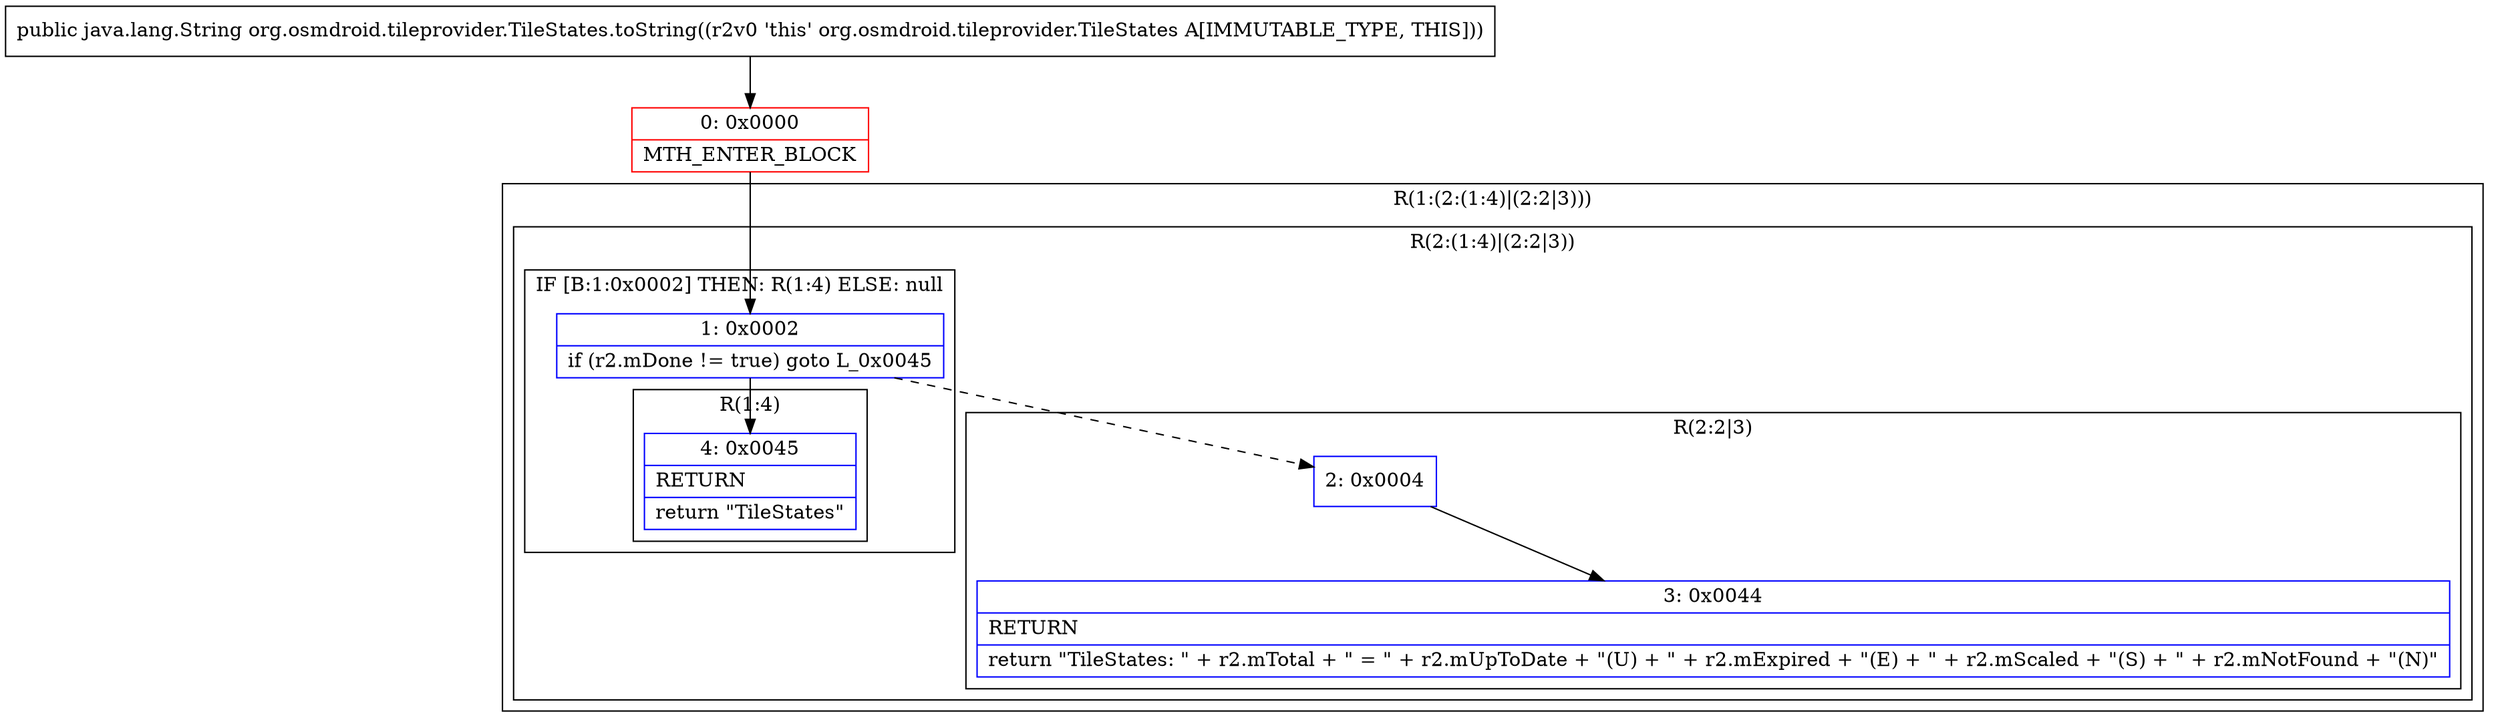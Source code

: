 digraph "CFG fororg.osmdroid.tileprovider.TileStates.toString()Ljava\/lang\/String;" {
subgraph cluster_Region_2014003766 {
label = "R(1:(2:(1:4)|(2:2|3)))";
node [shape=record,color=blue];
subgraph cluster_Region_511148255 {
label = "R(2:(1:4)|(2:2|3))";
node [shape=record,color=blue];
subgraph cluster_IfRegion_846892833 {
label = "IF [B:1:0x0002] THEN: R(1:4) ELSE: null";
node [shape=record,color=blue];
Node_1 [shape=record,label="{1\:\ 0x0002|if (r2.mDone != true) goto L_0x0045\l}"];
subgraph cluster_Region_149150417 {
label = "R(1:4)";
node [shape=record,color=blue];
Node_4 [shape=record,label="{4\:\ 0x0045|RETURN\l|return \"TileStates\"\l}"];
}
}
subgraph cluster_Region_719004425 {
label = "R(2:2|3)";
node [shape=record,color=blue];
Node_2 [shape=record,label="{2\:\ 0x0004}"];
Node_3 [shape=record,label="{3\:\ 0x0044|RETURN\l|return \"TileStates: \" + r2.mTotal + \" = \" + r2.mUpToDate + \"(U) + \" + r2.mExpired + \"(E) + \" + r2.mScaled + \"(S) + \" + r2.mNotFound + \"(N)\"\l}"];
}
}
}
Node_0 [shape=record,color=red,label="{0\:\ 0x0000|MTH_ENTER_BLOCK\l}"];
MethodNode[shape=record,label="{public java.lang.String org.osmdroid.tileprovider.TileStates.toString((r2v0 'this' org.osmdroid.tileprovider.TileStates A[IMMUTABLE_TYPE, THIS])) }"];
MethodNode -> Node_0;
Node_1 -> Node_2[style=dashed];
Node_1 -> Node_4;
Node_2 -> Node_3;
Node_0 -> Node_1;
}

